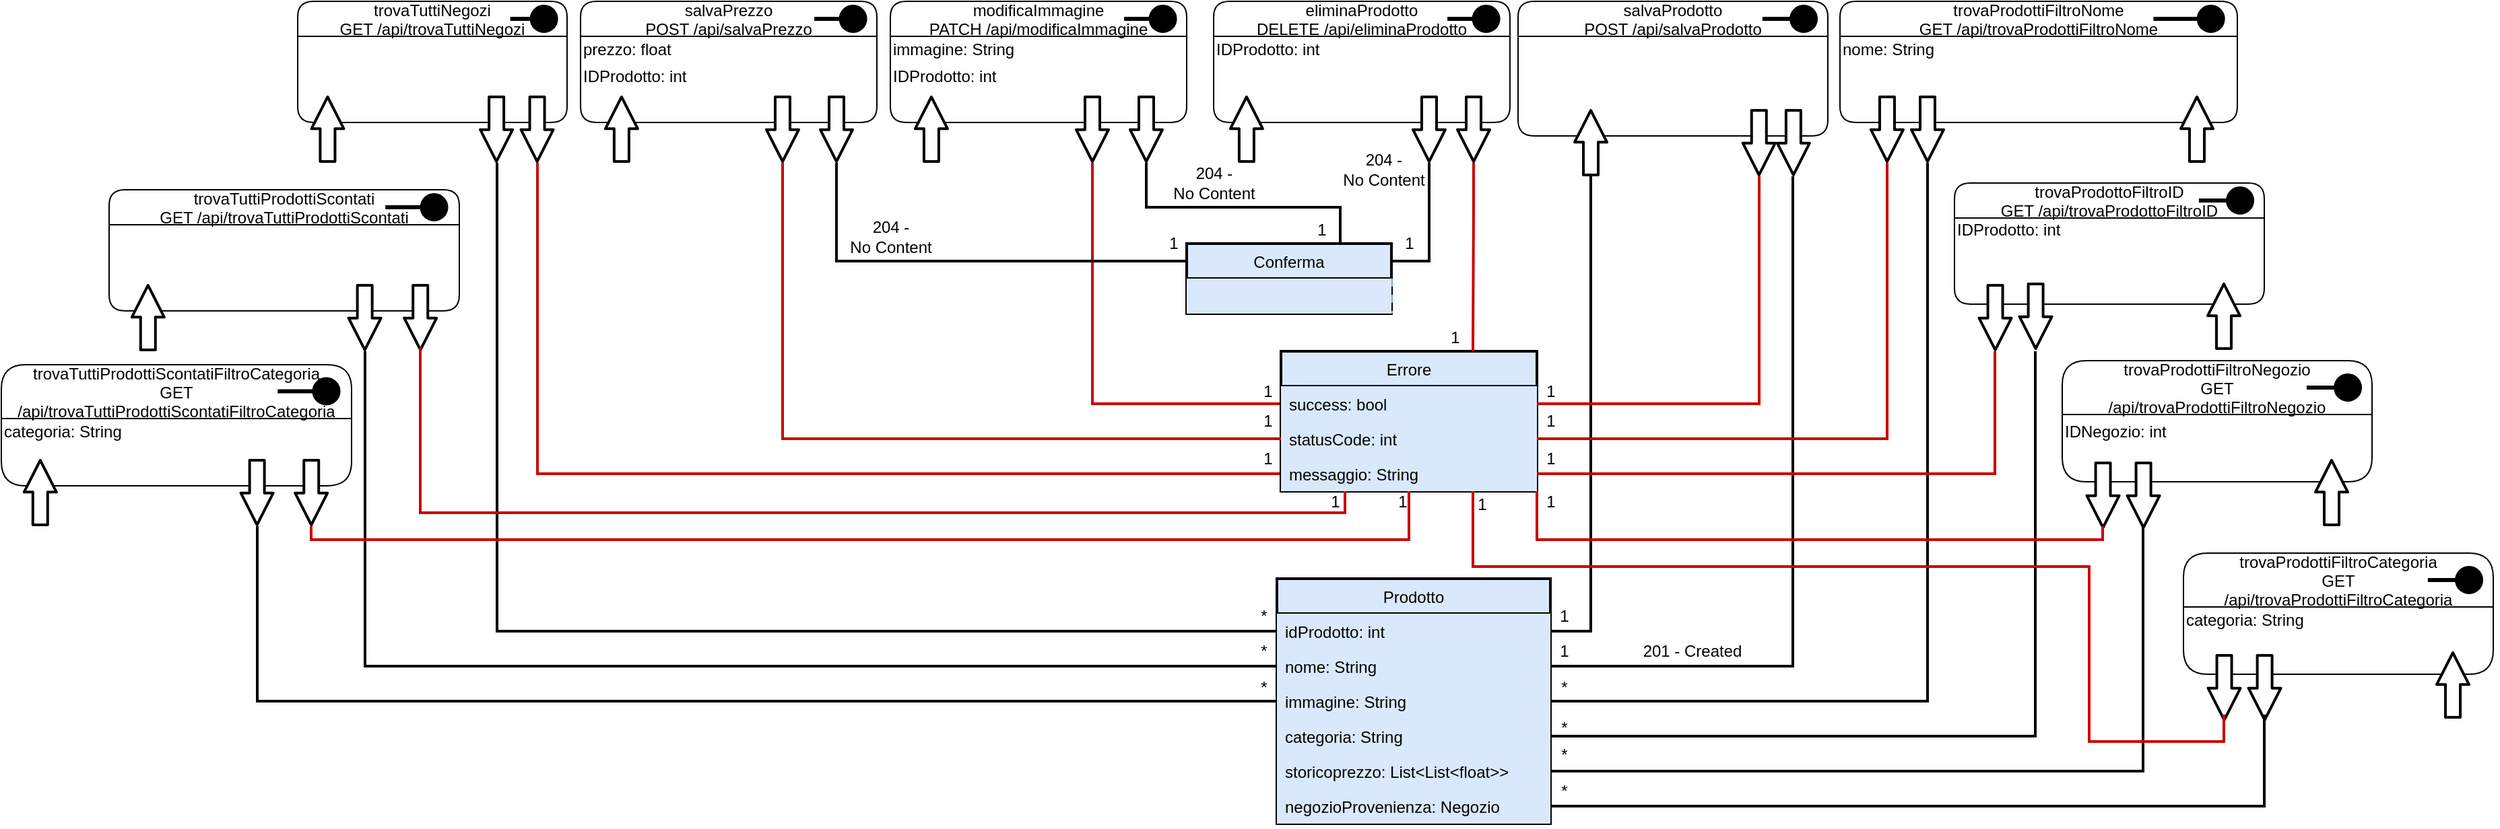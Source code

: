 <mxfile version="14.6.13" type="device"><diagram name="Page-1" id="efa7a0a1-bf9b-a30e-e6df-94a7791c09e9"><mxGraphModel dx="2499" dy="967" grid="1" gridSize="10" guides="1" tooltips="1" connect="1" arrows="1" fold="1" page="1" pageScale="1" pageWidth="826" pageHeight="1169" background="#ffffff" math="0" shadow="0"><root><mxCell id="0"/><mxCell id="1" parent="0"/><mxCell id="uqjgaTVG3SAcRJNr-vyV-13" value="Prodotto" style="swimlane;fontStyle=0;align=center;verticalAlign=top;childLayout=stackLayout;horizontal=1;startSize=26;horizontalStack=0;resizeParent=1;resizeLast=0;collapsible=1;marginBottom=0;rounded=0;shadow=0;strokeWidth=2;fillColor=#dae8fc;" parent="1" vertex="1"><mxGeometry x="867" y="759" width="203" height="182" as="geometry"><mxRectangle x="870" y="640" width="160" height="26" as="alternateBounds"/></mxGeometry></mxCell><mxCell id="uqjgaTVG3SAcRJNr-vyV-14" value="idProdotto: int" style="text;align=left;verticalAlign=top;spacingLeft=4;spacingRight=4;overflow=hidden;rotatable=0;points=[[0,0.5],[1,0.5]];portConstraint=eastwest;fillColor=#dae8fc;" parent="uqjgaTVG3SAcRJNr-vyV-13" vertex="1"><mxGeometry y="26" width="203" height="26" as="geometry"/></mxCell><mxCell id="uqjgaTVG3SAcRJNr-vyV-15" value="nome: String" style="text;align=left;verticalAlign=top;spacingLeft=4;spacingRight=4;overflow=hidden;rotatable=0;points=[[0,0.5],[1,0.5]];portConstraint=eastwest;rounded=0;shadow=0;html=0;fillColor=#dae8fc;" parent="uqjgaTVG3SAcRJNr-vyV-13" vertex="1"><mxGeometry y="52" width="203" height="26" as="geometry"/></mxCell><mxCell id="uqjgaTVG3SAcRJNr-vyV-16" value="immagine: String" style="text;align=left;verticalAlign=top;spacingLeft=4;spacingRight=4;overflow=hidden;rotatable=0;points=[[0,0.5],[1,0.5]];portConstraint=eastwest;rounded=0;shadow=0;html=0;fillColor=#dae8fc;" parent="uqjgaTVG3SAcRJNr-vyV-13" vertex="1"><mxGeometry y="78" width="203" height="26" as="geometry"/></mxCell><mxCell id="uqjgaTVG3SAcRJNr-vyV-17" value="categoria: String" style="text;align=left;verticalAlign=top;spacingLeft=4;spacingRight=4;overflow=hidden;rotatable=0;points=[[0,0.5],[1,0.5]];portConstraint=eastwest;rounded=0;shadow=0;html=0;fillColor=#dae8fc;" parent="uqjgaTVG3SAcRJNr-vyV-13" vertex="1"><mxGeometry y="104" width="203" height="26" as="geometry"/></mxCell><mxCell id="YFoO6ORFEUp5DhpsUJtH-15" value="storicoprezzo: List&lt;List&lt;float&gt;&gt;" style="text;align=left;verticalAlign=top;spacingLeft=4;spacingRight=4;overflow=hidden;rotatable=0;points=[[0,0.5],[1,0.5]];portConstraint=eastwest;rounded=0;shadow=0;html=0;fillColor=#dae8fc;" parent="uqjgaTVG3SAcRJNr-vyV-13" vertex="1"><mxGeometry y="130" width="203" height="26" as="geometry"/></mxCell><mxCell id="YFoO6ORFEUp5DhpsUJtH-16" value="negozioProvenienza: Negozio" style="text;align=left;verticalAlign=top;spacingLeft=4;spacingRight=4;overflow=hidden;rotatable=0;points=[[0,0.5],[1,0.5]];portConstraint=eastwest;rounded=0;shadow=0;html=0;fillColor=#dae8fc;" parent="uqjgaTVG3SAcRJNr-vyV-13" vertex="1"><mxGeometry y="156" width="203" height="26" as="geometry"/></mxCell><mxCell id="uqjgaTVG3SAcRJNr-vyV-42" value="Errore" style="swimlane;fontStyle=0;align=center;verticalAlign=top;childLayout=stackLayout;horizontal=1;startSize=26;horizontalStack=0;resizeParent=1;resizeLast=0;collapsible=1;marginBottom=0;rounded=0;shadow=0;strokeWidth=2;fillColor=#dae8fc;" parent="1" vertex="1"><mxGeometry x="870" y="590" width="190" height="104" as="geometry"><mxRectangle x="800" y="500" width="160" height="26" as="alternateBounds"/></mxGeometry></mxCell><mxCell id="uqjgaTVG3SAcRJNr-vyV-43" value="success: bool" style="text;align=left;verticalAlign=top;spacingLeft=4;spacingRight=4;overflow=hidden;rotatable=0;points=[[0,0.5],[1,0.5]];portConstraint=eastwest;fillColor=#dae8fc;" parent="uqjgaTVG3SAcRJNr-vyV-42" vertex="1"><mxGeometry y="26" width="190" height="26" as="geometry"/></mxCell><mxCell id="uqjgaTVG3SAcRJNr-vyV-44" value="statusCode: int" style="text;align=left;verticalAlign=top;spacingLeft=4;spacingRight=4;overflow=hidden;rotatable=0;points=[[0,0.5],[1,0.5]];portConstraint=eastwest;rounded=0;shadow=0;html=0;fillColor=#dae8fc;" parent="uqjgaTVG3SAcRJNr-vyV-42" vertex="1"><mxGeometry y="52" width="190" height="26" as="geometry"/></mxCell><mxCell id="uqjgaTVG3SAcRJNr-vyV-45" value="messaggio: String" style="text;align=left;verticalAlign=top;spacingLeft=4;spacingRight=4;overflow=hidden;rotatable=0;points=[[0,0.5],[1,0.5]];portConstraint=eastwest;rounded=0;shadow=0;html=0;fillColor=#dae8fc;" parent="uqjgaTVG3SAcRJNr-vyV-42" vertex="1"><mxGeometry y="78" width="190" height="26" as="geometry"/></mxCell><mxCell id="uqjgaTVG3SAcRJNr-vyV-80" value="" style="group" parent="1" vertex="1" connectable="0"><mxGeometry x="820" y="330" width="220" height="120" as="geometry"/></mxCell><mxCell id="uqjgaTVG3SAcRJNr-vyV-81" value="eliminaProdotto&#10;DELETE /api/eliminaProdotto" style="swimlane;fontStyle=0;childLayout=stackLayout;horizontal=1;startSize=26;fillColor=none;horizontalStack=0;resizeParent=1;resizeParentMax=0;resizeLast=0;collapsible=1;marginBottom=0;rounded=1;" parent="uqjgaTVG3SAcRJNr-vyV-80" vertex="1"><mxGeometry width="220" height="90" as="geometry"/></mxCell><mxCell id="uqjgaTVG3SAcRJNr-vyV-82" value="" style="html=1;verticalAlign=bottom;startArrow=circle;startFill=1;endArrow=none;startSize=6;endSize=8;endFill=0;strokeWidth=3;targetPerimeterSpacing=1;jumpSize=7;" parent="uqjgaTVG3SAcRJNr-vyV-80" edge="1"><mxGeometry width="80" relative="1" as="geometry"><mxPoint x="214.296" y="13" as="sourcePoint"/><mxPoint x="173.556" y="13" as="targetPoint"/></mxGeometry></mxCell><mxCell id="uqjgaTVG3SAcRJNr-vyV-83" value="" style="shape=flexArrow;endArrow=classic;html=1;targetPerimeterSpacing=1;strokeWidth=2;endWidth=11.034;endSize=7.228;fillColor=#ffffff;" parent="uqjgaTVG3SAcRJNr-vyV-80" edge="1"><mxGeometry width="50" height="50" relative="1" as="geometry"><mxPoint x="24.444" y="120" as="sourcePoint"/><mxPoint x="24.444" y="70" as="targetPoint"/></mxGeometry></mxCell><mxCell id="uqjgaTVG3SAcRJNr-vyV-84" value="" style="shape=flexArrow;endArrow=classic;html=1;targetPerimeterSpacing=1;strokeWidth=2;endWidth=11.034;endSize=7.228;fillColor=#ffffff;" parent="uqjgaTVG3SAcRJNr-vyV-80" edge="1"><mxGeometry width="50" height="50" relative="1" as="geometry"><mxPoint x="193" y="70" as="sourcePoint"/><mxPoint x="193" y="120" as="targetPoint"/></mxGeometry></mxCell><mxCell id="uqjgaTVG3SAcRJNr-vyV-85" value="" style="shape=flexArrow;endArrow=classic;html=1;targetPerimeterSpacing=1;strokeWidth=2;endWidth=11.034;endSize=7.228;fillColor=#ffffff;rounded=1;" parent="uqjgaTVG3SAcRJNr-vyV-80" edge="1"><mxGeometry width="50" height="50" relative="1" as="geometry"><mxPoint x="160.001" y="70.0" as="sourcePoint"/><mxPoint x="160.001" y="120" as="targetPoint"/></mxGeometry></mxCell><mxCell id="uqjgaTVG3SAcRJNr-vyV-86" value="IDProdotto: int" style="text;html=1;align=left;verticalAlign=middle;resizable=0;points=[];autosize=1;strokeColor=none;" parent="1" vertex="1"><mxGeometry x="820" y="356" width="90" height="20" as="geometry"/></mxCell><mxCell id="uqjgaTVG3SAcRJNr-vyV-87" value="" style="endArrow=none;html=1;targetPerimeterSpacing=1;strokeWidth=2;fillColor=#ffffff;edgeStyle=orthogonalEdgeStyle;rounded=0;endFill=0;entryX=1;entryY=0.25;entryDx=0;entryDy=0;" parent="1" target="uqjgaTVG3SAcRJNr-vyV-89" edge="1"><mxGeometry width="50" height="50" relative="1" as="geometry"><mxPoint x="980" y="450" as="sourcePoint"/><mxPoint x="1159" y="589.5" as="targetPoint"/><Array as="points"><mxPoint x="980" y="523"/></Array></mxGeometry></mxCell><mxCell id="uqjgaTVG3SAcRJNr-vyV-88" value="1" style="text;html=1;align=center;verticalAlign=middle;resizable=0;points=[];autosize=1;strokeColor=none;" parent="1" vertex="1"><mxGeometry x="955" y="500" width="20" height="20" as="geometry"/></mxCell><mxCell id="uqjgaTVG3SAcRJNr-vyV-89" value="Conferma" style="swimlane;fontStyle=0;align=center;verticalAlign=top;childLayout=stackLayout;horizontal=1;startSize=26;horizontalStack=0;resizeParent=1;resizeLast=0;collapsible=1;marginBottom=0;rounded=0;shadow=0;strokeWidth=2;fillColor=#dae8fc;swimlaneFillColor=none;separatorColor=#7EA6E0;noLabel=0;portConstraintRotation=0;" parent="1" vertex="1"><mxGeometry x="800" y="510" width="152" height="52" as="geometry"><mxRectangle x="1140" y="536" width="160" height="26" as="alternateBounds"/></mxGeometry></mxCell><mxCell id="uqjgaTVG3SAcRJNr-vyV-93" value="" style="text;align=left;verticalAlign=top;spacingLeft=4;spacingRight=4;overflow=hidden;rotatable=0;points=[[0,0.5],[1,0.5]];portConstraint=eastwest;rounded=0;shadow=0;html=0;fillColor=#dae8fc;" parent="uqjgaTVG3SAcRJNr-vyV-89" vertex="1"><mxGeometry y="26" width="152" height="26" as="geometry"/></mxCell><mxCell id="uqjgaTVG3SAcRJNr-vyV-94" value="" style="endArrow=none;html=1;targetPerimeterSpacing=1;strokeWidth=2;fillColor=#ffffff;edgeStyle=orthogonalEdgeStyle;rounded=0;entryX=0.75;entryY=0;entryDx=0;entryDy=0;endFill=0;strokeColor=#CC0000;" parent="1" target="uqjgaTVG3SAcRJNr-vyV-42" edge="1"><mxGeometry width="50" height="50" relative="1" as="geometry"><mxPoint x="1013" y="450" as="sourcePoint"/><mxPoint x="1165" y="508" as="targetPoint"/><Array as="points"><mxPoint x="1013" y="450"/><mxPoint x="1013" y="480"/><mxPoint x="1013" y="480"/></Array></mxGeometry></mxCell><mxCell id="uqjgaTVG3SAcRJNr-vyV-95" value="1" style="text;html=1;align=center;verticalAlign=middle;resizable=0;points=[];autosize=1;strokeColor=none;" parent="1" vertex="1"><mxGeometry x="989" y="570" width="20" height="20" as="geometry"/></mxCell><mxCell id="uqjgaTVG3SAcRJNr-vyV-96" value="204 - &lt;br&gt;No Content" style="text;html=1;align=center;verticalAlign=middle;resizable=0;points=[];autosize=1;strokeColor=none;" parent="1" vertex="1"><mxGeometry x="906" y="440" width="80" height="30" as="geometry"/></mxCell><mxCell id="uqjgaTVG3SAcRJNr-vyV-98" value="" style="group" parent="1" vertex="1" connectable="0"><mxGeometry x="1046" y="330" width="230" height="120" as="geometry"/></mxCell><mxCell id="uqjgaTVG3SAcRJNr-vyV-99" value="salvaProdotto&#10;POST /api/salvaProdotto" style="swimlane;fontStyle=0;childLayout=stackLayout;horizontal=1;startSize=26;fillColor=none;horizontalStack=0;resizeParent=1;resizeParentMax=0;resizeLast=0;collapsible=1;marginBottom=0;rounded=1;" parent="uqjgaTVG3SAcRJNr-vyV-98" vertex="1"><mxGeometry width="230" height="100" as="geometry"/></mxCell><mxCell id="uqjgaTVG3SAcRJNr-vyV-103" value="" style="shape=flexArrow;endArrow=classic;html=1;targetPerimeterSpacing=1;strokeWidth=2;endWidth=11.034;endSize=7.228;fillColor=#ffffff;rounded=1;" parent="uqjgaTVG3SAcRJNr-vyV-99" edge="1"><mxGeometry width="50" height="50" relative="1" as="geometry"><mxPoint x="178.889" y="80.0" as="sourcePoint"/><mxPoint x="178.889" y="130" as="targetPoint"/></mxGeometry></mxCell><mxCell id="uqjgaTVG3SAcRJNr-vyV-102" value="" style="shape=flexArrow;endArrow=classic;html=1;targetPerimeterSpacing=1;strokeWidth=2;endWidth=11.034;endSize=7.228;fillColor=#ffffff;" parent="uqjgaTVG3SAcRJNr-vyV-99" edge="1"><mxGeometry width="50" height="50" relative="1" as="geometry"><mxPoint x="204.444" y="80" as="sourcePoint"/><mxPoint x="204.444" y="130" as="targetPoint"/></mxGeometry></mxCell><mxCell id="uqjgaTVG3SAcRJNr-vyV-101" value="" style="shape=flexArrow;endArrow=classic;html=1;targetPerimeterSpacing=1;strokeWidth=2;endWidth=11.034;endSize=7.228;fillColor=#ffffff;" parent="uqjgaTVG3SAcRJNr-vyV-99" edge="1"><mxGeometry width="50" height="50" relative="1" as="geometry"><mxPoint x="54.004" y="130" as="sourcePoint"/><mxPoint x="54.004" y="80" as="targetPoint"/></mxGeometry></mxCell><mxCell id="uqjgaTVG3SAcRJNr-vyV-100" value="" style="html=1;verticalAlign=bottom;startArrow=circle;startFill=1;endArrow=none;startSize=6;endSize=8;endFill=0;strokeWidth=3;targetPerimeterSpacing=1;jumpSize=7;" parent="uqjgaTVG3SAcRJNr-vyV-98" edge="1"><mxGeometry width="80" relative="1" as="geometry"><mxPoint x="224.037" y="13" as="sourcePoint"/><mxPoint x="181.444" y="13" as="targetPoint"/></mxGeometry></mxCell><mxCell id="uqjgaTVG3SAcRJNr-vyV-108" style="edgeStyle=orthogonalEdgeStyle;rounded=0;jumpSize=7;orthogonalLoop=1;jettySize=auto;html=1;endArrow=none;endFill=0;targetPerimeterSpacing=1;strokeWidth=2;fillColor=#ffffff;exitX=1;exitY=0.5;exitDx=0;exitDy=0;" parent="1" source="uqjgaTVG3SAcRJNr-vyV-14" edge="1"><mxGeometry relative="1" as="geometry"><mxPoint x="1100" y="460" as="targetPoint"/><mxPoint x="1060" y="708" as="sourcePoint"/><Array as="points"><mxPoint x="1100" y="798"/></Array></mxGeometry></mxCell><mxCell id="uqjgaTVG3SAcRJNr-vyV-109" value="1" style="text;html=1;align=center;verticalAlign=middle;resizable=0;points=[];autosize=1;strokeColor=none;" parent="1" vertex="1"><mxGeometry x="1070" y="777" width="20" height="20" as="geometry"/></mxCell><mxCell id="uqjgaTVG3SAcRJNr-vyV-112" value="201 - Created" style="text;html=1;align=center;verticalAlign=middle;resizable=0;points=[];autosize=1;strokeColor=none;fillColor=#ffffff;" parent="1" vertex="1"><mxGeometry x="1130" y="803" width="90" height="20" as="geometry"/></mxCell><mxCell id="uqjgaTVG3SAcRJNr-vyV-113" value="1" style="text;html=1;align=center;verticalAlign=middle;resizable=0;points=[];autosize=1;strokeColor=none;" parent="1" vertex="1"><mxGeometry x="1070" y="803" width="20" height="20" as="geometry"/></mxCell><mxCell id="uqjgaTVG3SAcRJNr-vyV-115" style="edgeStyle=orthogonalEdgeStyle;rounded=0;jumpSize=7;orthogonalLoop=1;jettySize=auto;html=1;endArrow=none;endFill=0;targetPerimeterSpacing=1;strokeWidth=2;fillColor=#ffffff;exitX=1;exitY=0.5;exitDx=0;exitDy=0;strokeColor=#CC0000;" parent="1" source="uqjgaTVG3SAcRJNr-vyV-43" edge="1"><mxGeometry relative="1" as="geometry"><mxPoint x="1225" y="460" as="targetPoint"/><mxPoint x="1080" y="609" as="sourcePoint"/><Array as="points"><mxPoint x="1225" y="629"/></Array></mxGeometry></mxCell><mxCell id="uqjgaTVG3SAcRJNr-vyV-116" value="1" style="text;html=1;align=center;verticalAlign=middle;resizable=0;points=[];autosize=1;strokeColor=none;" parent="1" vertex="1"><mxGeometry x="1060" y="610" width="20" height="20" as="geometry"/></mxCell><mxCell id="YFoO6ORFEUp5DhpsUJtH-45" style="edgeStyle=orthogonalEdgeStyle;rounded=0;jumpSize=7;orthogonalLoop=1;jettySize=auto;html=1;endArrow=none;endFill=0;targetPerimeterSpacing=1;strokeWidth=2;fillColor=#ffffff;exitX=1;exitY=0.5;exitDx=0;exitDy=0;" parent="1" source="uqjgaTVG3SAcRJNr-vyV-15" edge="1"><mxGeometry relative="1" as="geometry"><mxPoint x="1250" y="460" as="targetPoint"/><mxPoint x="1130" y="737.008" as="sourcePoint"/><Array as="points"><mxPoint x="1250" y="824"/></Array></mxGeometry></mxCell><mxCell id="B47zHpZeq-gsEh7ucnYr-2" value="" style="group" parent="1" vertex="1" connectable="0"><mxGeometry x="580" y="330" width="220" height="120" as="geometry"/></mxCell><mxCell id="B47zHpZeq-gsEh7ucnYr-3" value="modificaImmagine&#10;PATCH /api/modificaImmagine" style="swimlane;fontStyle=0;childLayout=stackLayout;horizontal=1;startSize=26;fillColor=none;horizontalStack=0;resizeParent=1;resizeParentMax=0;resizeLast=0;collapsible=1;marginBottom=0;rounded=1;" parent="B47zHpZeq-gsEh7ucnYr-2" vertex="1"><mxGeometry width="220" height="90" as="geometry"/></mxCell><mxCell id="B47zHpZeq-gsEh7ucnYr-7" value="" style="shape=flexArrow;endArrow=classic;html=1;targetPerimeterSpacing=1;strokeWidth=2;endWidth=11.034;endSize=7.228;fillColor=#ffffff;rounded=1;" parent="B47zHpZeq-gsEh7ucnYr-3" edge="1"><mxGeometry width="50" height="50" relative="1" as="geometry"><mxPoint x="150.001" y="70.0" as="sourcePoint"/><mxPoint x="150.001" y="120" as="targetPoint"/></mxGeometry></mxCell><mxCell id="B47zHpZeq-gsEh7ucnYr-6" value="" style="shape=flexArrow;endArrow=classic;html=1;targetPerimeterSpacing=1;strokeWidth=2;endWidth=11.034;endSize=7.228;fillColor=#ffffff;" parent="B47zHpZeq-gsEh7ucnYr-3" edge="1"><mxGeometry width="50" height="50" relative="1" as="geometry"><mxPoint x="190" y="70" as="sourcePoint"/><mxPoint x="190" y="120" as="targetPoint"/></mxGeometry></mxCell><mxCell id="B47zHpZeq-gsEh7ucnYr-4" value="" style="html=1;verticalAlign=bottom;startArrow=circle;startFill=1;endArrow=none;startSize=6;endSize=8;endFill=0;strokeWidth=3;targetPerimeterSpacing=1;jumpSize=7;" parent="B47zHpZeq-gsEh7ucnYr-2" edge="1"><mxGeometry width="80" relative="1" as="geometry"><mxPoint x="214.296" y="13" as="sourcePoint"/><mxPoint x="173.556" y="13" as="targetPoint"/></mxGeometry></mxCell><mxCell id="B47zHpZeq-gsEh7ucnYr-5" value="" style="shape=flexArrow;endArrow=classic;html=1;targetPerimeterSpacing=1;strokeWidth=2;endWidth=11.034;endSize=7.228;fillColor=#ffffff;" parent="B47zHpZeq-gsEh7ucnYr-2" edge="1"><mxGeometry width="50" height="50" relative="1" as="geometry"><mxPoint x="30.444" y="120" as="sourcePoint"/><mxPoint x="30.444" y="70" as="targetPoint"/></mxGeometry></mxCell><mxCell id="B47zHpZeq-gsEh7ucnYr-10" value="" style="endArrow=none;html=1;targetPerimeterSpacing=1;strokeWidth=2;fillColor=#ffffff;edgeStyle=orthogonalEdgeStyle;rounded=0;endFill=0;entryX=0.75;entryY=0;entryDx=0;entryDy=0;" parent="1" target="uqjgaTVG3SAcRJNr-vyV-89" edge="1"><mxGeometry width="50" height="50" relative="1" as="geometry"><mxPoint x="770" y="450" as="sourcePoint"/><mxPoint x="878" y="483" as="targetPoint"/><Array as="points"><mxPoint x="770" y="483"/><mxPoint x="914" y="483"/></Array></mxGeometry></mxCell><mxCell id="B47zHpZeq-gsEh7ucnYr-11" value="204 - &lt;br&gt;No Content" style="text;html=1;align=center;verticalAlign=middle;resizable=0;points=[];autosize=1;strokeColor=none;" parent="1" vertex="1"><mxGeometry x="780" y="450" width="80" height="30" as="geometry"/></mxCell><mxCell id="B47zHpZeq-gsEh7ucnYr-12" value="1" style="text;html=1;align=center;verticalAlign=middle;resizable=0;points=[];autosize=1;strokeColor=none;" parent="1" vertex="1"><mxGeometry x="890" y="490" width="20" height="20" as="geometry"/></mxCell><mxCell id="B47zHpZeq-gsEh7ucnYr-13" value="" style="endArrow=none;html=1;targetPerimeterSpacing=1;strokeWidth=2;fillColor=#ffffff;edgeStyle=orthogonalEdgeStyle;rounded=0;endFill=0;strokeColor=#CC0000;" parent="1" edge="1"><mxGeometry width="50" height="50" relative="1" as="geometry"><mxPoint x="730" y="450" as="sourcePoint"/><mxPoint x="869" y="629" as="targetPoint"/><Array as="points"><mxPoint x="730" y="629"/></Array></mxGeometry></mxCell><mxCell id="B47zHpZeq-gsEh7ucnYr-14" value="1" style="text;html=1;align=center;verticalAlign=middle;resizable=0;points=[];autosize=1;strokeColor=none;" parent="1" vertex="1"><mxGeometry x="850" y="610" width="20" height="20" as="geometry"/></mxCell><mxCell id="B47zHpZeq-gsEh7ucnYr-16" value="immagine: String" style="text;html=1;align=left;verticalAlign=middle;resizable=0;points=[];autosize=1;strokeColor=none;" parent="1" vertex="1"><mxGeometry x="580" y="356" width="110" height="20" as="geometry"/></mxCell><mxCell id="B47zHpZeq-gsEh7ucnYr-17" value="IDProdotto: int" style="text;html=1;align=left;verticalAlign=middle;resizable=0;points=[];autosize=1;strokeColor=none;" parent="1" vertex="1"><mxGeometry x="580" y="376" width="90" height="20" as="geometry"/></mxCell><mxCell id="B47zHpZeq-gsEh7ucnYr-19" value="" style="group" parent="1" vertex="1" connectable="0"><mxGeometry x="350" y="330" width="220" height="120" as="geometry"/></mxCell><mxCell id="B47zHpZeq-gsEh7ucnYr-20" value="salvaPrezzo&#10;POST /api/salvaPrezzo" style="swimlane;fontStyle=0;childLayout=stackLayout;horizontal=1;startSize=26;fillColor=none;horizontalStack=0;resizeParent=1;resizeParentMax=0;resizeLast=0;collapsible=1;marginBottom=0;rounded=1;" parent="B47zHpZeq-gsEh7ucnYr-19" vertex="1"><mxGeometry width="220" height="90" as="geometry"/></mxCell><mxCell id="B47zHpZeq-gsEh7ucnYr-21" value="" style="shape=flexArrow;endArrow=classic;html=1;targetPerimeterSpacing=1;strokeWidth=2;endWidth=11.034;endSize=7.228;fillColor=#ffffff;rounded=1;" parent="B47zHpZeq-gsEh7ucnYr-20" edge="1"><mxGeometry width="50" height="50" relative="1" as="geometry"><mxPoint x="150.001" y="70.0" as="sourcePoint"/><mxPoint x="150.001" y="120" as="targetPoint"/></mxGeometry></mxCell><mxCell id="B47zHpZeq-gsEh7ucnYr-22" value="" style="shape=flexArrow;endArrow=classic;html=1;targetPerimeterSpacing=1;strokeWidth=2;endWidth=11.034;endSize=7.228;fillColor=#ffffff;" parent="B47zHpZeq-gsEh7ucnYr-20" edge="1"><mxGeometry width="50" height="50" relative="1" as="geometry"><mxPoint x="190" y="70" as="sourcePoint"/><mxPoint x="190" y="120" as="targetPoint"/></mxGeometry></mxCell><mxCell id="B47zHpZeq-gsEh7ucnYr-23" value="" style="html=1;verticalAlign=bottom;startArrow=circle;startFill=1;endArrow=none;startSize=6;endSize=8;endFill=0;strokeWidth=3;targetPerimeterSpacing=1;jumpSize=7;" parent="B47zHpZeq-gsEh7ucnYr-19" edge="1"><mxGeometry width="80" relative="1" as="geometry"><mxPoint x="214.296" y="13" as="sourcePoint"/><mxPoint x="173.556" y="13" as="targetPoint"/></mxGeometry></mxCell><mxCell id="B47zHpZeq-gsEh7ucnYr-24" value="" style="shape=flexArrow;endArrow=classic;html=1;targetPerimeterSpacing=1;strokeWidth=2;endWidth=11.034;endSize=7.228;fillColor=#ffffff;" parent="B47zHpZeq-gsEh7ucnYr-19" edge="1"><mxGeometry width="50" height="50" relative="1" as="geometry"><mxPoint x="30.444" y="120" as="sourcePoint"/><mxPoint x="30.444" y="70" as="targetPoint"/></mxGeometry></mxCell><mxCell id="B47zHpZeq-gsEh7ucnYr-25" value="prezzo: float" style="text;html=1;align=left;verticalAlign=middle;resizable=0;points=[];autosize=1;strokeColor=none;" parent="1" vertex="1"><mxGeometry x="350" y="356" width="80" height="20" as="geometry"/></mxCell><mxCell id="B47zHpZeq-gsEh7ucnYr-26" value="IDProdotto: int" style="text;html=1;align=left;verticalAlign=middle;resizable=0;points=[];autosize=1;strokeColor=none;" parent="1" vertex="1"><mxGeometry x="350" y="376" width="90" height="20" as="geometry"/></mxCell><mxCell id="B47zHpZeq-gsEh7ucnYr-27" value="" style="endArrow=none;html=1;targetPerimeterSpacing=1;strokeWidth=2;fillColor=#ffffff;edgeStyle=orthogonalEdgeStyle;rounded=0;endFill=0;entryX=0;entryY=0.25;entryDx=0;entryDy=0;" parent="1" target="uqjgaTVG3SAcRJNr-vyV-89" edge="1"><mxGeometry width="50" height="50" relative="1" as="geometry"><mxPoint x="540" y="450" as="sourcePoint"/><mxPoint x="714" y="550" as="targetPoint"/><Array as="points"><mxPoint x="540" y="523"/></Array></mxGeometry></mxCell><mxCell id="B47zHpZeq-gsEh7ucnYr-28" value="204 - &lt;br&gt;No Content" style="text;html=1;align=center;verticalAlign=middle;resizable=0;points=[];autosize=1;strokeColor=none;" parent="1" vertex="1"><mxGeometry x="540" y="490" width="80" height="30" as="geometry"/></mxCell><mxCell id="B47zHpZeq-gsEh7ucnYr-29" value="1" style="text;html=1;align=center;verticalAlign=middle;resizable=0;points=[];autosize=1;strokeColor=none;" parent="1" vertex="1"><mxGeometry x="780" y="500" width="20" height="20" as="geometry"/></mxCell><mxCell id="B47zHpZeq-gsEh7ucnYr-30" value="" style="endArrow=none;html=1;targetPerimeterSpacing=1;strokeWidth=2;fillColor=#ffffff;edgeStyle=orthogonalEdgeStyle;rounded=0;endFill=0;entryX=0;entryY=0.5;entryDx=0;entryDy=0;strokeColor=#CC0000;" parent="1" target="uqjgaTVG3SAcRJNr-vyV-44" edge="1"><mxGeometry width="50" height="50" relative="1" as="geometry"><mxPoint x="500" y="450" as="sourcePoint"/><mxPoint x="879" y="639" as="targetPoint"/><Array as="points"><mxPoint x="500" y="460"/><mxPoint x="500" y="655"/></Array></mxGeometry></mxCell><mxCell id="B47zHpZeq-gsEh7ucnYr-31" value="1" style="text;html=1;align=center;verticalAlign=middle;resizable=0;points=[];autosize=1;strokeColor=none;" parent="1" vertex="1"><mxGeometry x="850" y="632" width="20" height="20" as="geometry"/></mxCell><mxCell id="B47zHpZeq-gsEh7ucnYr-32" value="" style="group" parent="1" vertex="1" connectable="0"><mxGeometry x="140" y="330" width="200" height="120" as="geometry"/></mxCell><mxCell id="B47zHpZeq-gsEh7ucnYr-33" value="trovaTuttiNegozi&#10;GET /api/trovaTuttiNegozi" style="swimlane;fontStyle=0;childLayout=stackLayout;horizontal=1;startSize=26;fillColor=none;horizontalStack=0;resizeParent=1;resizeParentMax=0;resizeLast=0;collapsible=1;marginBottom=0;rounded=1;" parent="B47zHpZeq-gsEh7ucnYr-32" vertex="1"><mxGeometry width="200" height="90" as="geometry"/></mxCell><mxCell id="B47zHpZeq-gsEh7ucnYr-34" value="" style="html=1;verticalAlign=bottom;startArrow=circle;startFill=1;endArrow=none;startSize=6;endSize=8;endFill=0;strokeWidth=3;targetPerimeterSpacing=1;jumpSize=7;" parent="B47zHpZeq-gsEh7ucnYr-32" edge="1"><mxGeometry width="80" relative="1" as="geometry"><mxPoint x="194.815" y="13" as="sourcePoint"/><mxPoint x="157.778" y="13" as="targetPoint"/></mxGeometry></mxCell><mxCell id="B47zHpZeq-gsEh7ucnYr-35" value="" style="shape=flexArrow;endArrow=classic;html=1;targetPerimeterSpacing=1;strokeWidth=2;endWidth=11.034;endSize=7.228;fillColor=#ffffff;" parent="B47zHpZeq-gsEh7ucnYr-32" edge="1"><mxGeometry width="50" height="50" relative="1" as="geometry"><mxPoint x="22.222" y="120" as="sourcePoint"/><mxPoint x="22.222" y="70" as="targetPoint"/></mxGeometry></mxCell><mxCell id="B47zHpZeq-gsEh7ucnYr-36" value="" style="shape=flexArrow;endArrow=classic;html=1;targetPerimeterSpacing=1;strokeWidth=2;endWidth=11.034;endSize=7.228;fillColor=#ffffff;" parent="B47zHpZeq-gsEh7ucnYr-32" edge="1"><mxGeometry width="50" height="50" relative="1" as="geometry"><mxPoint x="177.778" y="70" as="sourcePoint"/><mxPoint x="177.778" y="120" as="targetPoint"/></mxGeometry></mxCell><mxCell id="B47zHpZeq-gsEh7ucnYr-37" value="" style="shape=flexArrow;endArrow=classic;html=1;targetPerimeterSpacing=1;strokeWidth=2;endWidth=11.034;endSize=7.228;fillColor=#ffffff;rounded=1;" parent="B47zHpZeq-gsEh7ucnYr-32" edge="1"><mxGeometry width="50" height="50" relative="1" as="geometry"><mxPoint x="147.556" y="70.0" as="sourcePoint"/><mxPoint x="147.556" y="120" as="targetPoint"/></mxGeometry></mxCell><mxCell id="B47zHpZeq-gsEh7ucnYr-39" value="" style="endArrow=none;html=1;targetPerimeterSpacing=1;strokeWidth=2;fillColor=#ffffff;edgeStyle=orthogonalEdgeStyle;rounded=0;endFill=0;strokeColor=#CC0000;" parent="1" target="uqjgaTVG3SAcRJNr-vyV-45" edge="1"><mxGeometry width="50" height="50" relative="1" as="geometry"><mxPoint x="318" y="450" as="sourcePoint"/><mxPoint x="688" y="687" as="targetPoint"/><Array as="points"><mxPoint x="318" y="681"/></Array></mxGeometry></mxCell><mxCell id="B47zHpZeq-gsEh7ucnYr-40" value="1" style="text;html=1;align=center;verticalAlign=middle;resizable=0;points=[];autosize=1;strokeColor=none;" parent="1" vertex="1"><mxGeometry x="850" y="660" width="20" height="20" as="geometry"/></mxCell><mxCell id="B47zHpZeq-gsEh7ucnYr-41" value="" style="endArrow=none;html=1;targetPerimeterSpacing=1;strokeWidth=2;fillColor=#ffffff;edgeStyle=orthogonalEdgeStyle;rounded=0;endFill=0;entryX=0;entryY=0.5;entryDx=0;entryDy=0;" parent="1" target="uqjgaTVG3SAcRJNr-vyV-14" edge="1"><mxGeometry width="50" height="50" relative="1" as="geometry"><mxPoint x="288" y="450" as="sourcePoint"/><mxPoint x="865" y="769" as="targetPoint"/><Array as="points"><mxPoint x="288" y="798"/></Array></mxGeometry></mxCell><mxCell id="B47zHpZeq-gsEh7ucnYr-43" value="*" style="text;html=1;align=center;verticalAlign=middle;resizable=0;points=[];autosize=1;strokeColor=none;" parent="1" vertex="1"><mxGeometry x="847" y="777" width="20" height="20" as="geometry"/></mxCell><mxCell id="B47zHpZeq-gsEh7ucnYr-45" value="" style="group" parent="1" vertex="1" connectable="0"><mxGeometry y="470" width="260" height="120" as="geometry"/></mxCell><mxCell id="B47zHpZeq-gsEh7ucnYr-46" value="trovaTuttiProdottiScontati&#10;GET /api/trovaTuttiProdottiScontati" style="swimlane;fontStyle=0;childLayout=stackLayout;horizontal=1;startSize=26;fillColor=none;horizontalStack=0;resizeParent=1;resizeParentMax=0;resizeLast=0;collapsible=1;marginBottom=0;rounded=1;" parent="B47zHpZeq-gsEh7ucnYr-45" vertex="1"><mxGeometry width="260" height="90" as="geometry"/></mxCell><mxCell id="B47zHpZeq-gsEh7ucnYr-47" value="" style="html=1;verticalAlign=bottom;startArrow=circle;startFill=1;endArrow=none;startSize=6;endSize=8;endFill=0;strokeWidth=3;targetPerimeterSpacing=1;jumpSize=7;" parent="B47zHpZeq-gsEh7ucnYr-45" edge="1"><mxGeometry width="80" relative="1" as="geometry"><mxPoint x="253.259" y="13" as="sourcePoint"/><mxPoint x="205.111" y="13" as="targetPoint"/></mxGeometry></mxCell><mxCell id="B47zHpZeq-gsEh7ucnYr-48" value="" style="shape=flexArrow;endArrow=classic;html=1;targetPerimeterSpacing=1;strokeWidth=2;endWidth=11.034;endSize=7.228;fillColor=#ffffff;" parent="B47zHpZeq-gsEh7ucnYr-45" edge="1"><mxGeometry width="50" height="50" relative="1" as="geometry"><mxPoint x="28.889" y="120" as="sourcePoint"/><mxPoint x="28.889" y="70" as="targetPoint"/></mxGeometry></mxCell><mxCell id="B47zHpZeq-gsEh7ucnYr-49" value="" style="shape=flexArrow;endArrow=classic;html=1;targetPerimeterSpacing=1;strokeWidth=2;endWidth=11.034;endSize=7.228;fillColor=#ffffff;" parent="B47zHpZeq-gsEh7ucnYr-45" edge="1"><mxGeometry width="50" height="50" relative="1" as="geometry"><mxPoint x="231.111" y="70" as="sourcePoint"/><mxPoint x="231.111" y="120" as="targetPoint"/></mxGeometry></mxCell><mxCell id="B47zHpZeq-gsEh7ucnYr-50" value="" style="shape=flexArrow;endArrow=classic;html=1;targetPerimeterSpacing=1;strokeWidth=2;endWidth=11.034;endSize=7.228;fillColor=#ffffff;rounded=1;" parent="B47zHpZeq-gsEh7ucnYr-45" edge="1"><mxGeometry width="50" height="50" relative="1" as="geometry"><mxPoint x="189.822" y="70.0" as="sourcePoint"/><mxPoint x="189.822" y="120" as="targetPoint"/></mxGeometry></mxCell><mxCell id="B47zHpZeq-gsEh7ucnYr-52" value="" style="endArrow=none;html=1;targetPerimeterSpacing=1;strokeWidth=2;fillColor=#ffffff;edgeStyle=orthogonalEdgeStyle;rounded=0;endFill=0;entryX=0.25;entryY=1;entryDx=0;entryDy=0;strokeColor=#CC0000;" parent="1" target="uqjgaTVG3SAcRJNr-vyV-42" edge="1"><mxGeometry width="50" height="50" relative="1" as="geometry"><mxPoint x="231" y="587" as="sourcePoint"/><mxPoint x="910" y="700" as="targetPoint"/><Array as="points"><mxPoint x="231" y="710"/><mxPoint x="917" y="710"/></Array></mxGeometry></mxCell><mxCell id="B47zHpZeq-gsEh7ucnYr-53" value="1" style="text;html=1;align=center;verticalAlign=middle;resizable=0;points=[];autosize=1;strokeColor=none;" parent="1" vertex="1"><mxGeometry x="900" y="692" width="20" height="20" as="geometry"/></mxCell><mxCell id="B47zHpZeq-gsEh7ucnYr-54" value="" style="endArrow=none;html=1;targetPerimeterSpacing=1;strokeWidth=2;fillColor=#ffffff;edgeStyle=orthogonalEdgeStyle;rounded=0;endFill=0;entryX=0;entryY=0.5;entryDx=0;entryDy=0;" parent="1" target="uqjgaTVG3SAcRJNr-vyV-15" edge="1"><mxGeometry width="50" height="50" relative="1" as="geometry"><mxPoint x="190" y="590" as="sourcePoint"/><mxPoint x="759" y="819" as="targetPoint"/><Array as="points"><mxPoint x="190" y="824"/></Array></mxGeometry></mxCell><mxCell id="B47zHpZeq-gsEh7ucnYr-55" value="*" style="text;html=1;align=center;verticalAlign=middle;resizable=0;points=[];autosize=1;strokeColor=none;" parent="1" vertex="1"><mxGeometry x="847" y="803" width="20" height="20" as="geometry"/></mxCell><mxCell id="B47zHpZeq-gsEh7ucnYr-56" value="" style="group" parent="1" vertex="1" connectable="0"><mxGeometry x="1285" y="330" width="295" height="120" as="geometry"/></mxCell><mxCell id="B47zHpZeq-gsEh7ucnYr-57" value="trovaProdottiFiltroNome&#10;GET /api/trovaProdottiFiltroNome" style="swimlane;fontStyle=0;childLayout=stackLayout;horizontal=1;startSize=26;fillColor=none;horizontalStack=0;resizeParent=1;resizeParentMax=0;resizeLast=0;collapsible=1;marginBottom=0;rounded=1;" parent="B47zHpZeq-gsEh7ucnYr-56" vertex="1"><mxGeometry width="295.0" height="90" as="geometry"/></mxCell><mxCell id="B47zHpZeq-gsEh7ucnYr-58" value="" style="html=1;verticalAlign=bottom;startArrow=circle;startFill=1;endArrow=none;startSize=6;endSize=8;endFill=0;strokeWidth=3;targetPerimeterSpacing=1;jumpSize=7;" parent="B47zHpZeq-gsEh7ucnYr-56" edge="1"><mxGeometry width="80" relative="1" as="geometry"><mxPoint x="287.352" y="13" as="sourcePoint"/><mxPoint x="232.722" y="13" as="targetPoint"/></mxGeometry></mxCell><mxCell id="B47zHpZeq-gsEh7ucnYr-60" value="" style="shape=flexArrow;endArrow=classic;html=1;targetPerimeterSpacing=1;strokeWidth=2;endWidth=11.034;endSize=7.228;fillColor=#ffffff;" parent="B47zHpZeq-gsEh7ucnYr-56" edge="1"><mxGeometry width="50" height="50" relative="1" as="geometry"><mxPoint x="65.002" y="70" as="sourcePoint"/><mxPoint x="65.002" y="120" as="targetPoint"/></mxGeometry></mxCell><mxCell id="B47zHpZeq-gsEh7ucnYr-61" value="" style="shape=flexArrow;endArrow=classic;html=1;targetPerimeterSpacing=1;strokeWidth=2;endWidth=11.034;endSize=7.228;fillColor=#ffffff;rounded=1;" parent="B47zHpZeq-gsEh7ucnYr-56" edge="1"><mxGeometry width="50" height="50" relative="1" as="geometry"><mxPoint x="34.995" y="70.0" as="sourcePoint"/><mxPoint x="34.995" y="120" as="targetPoint"/></mxGeometry></mxCell><mxCell id="B47zHpZeq-gsEh7ucnYr-62" value="nome: String" style="text;html=1;align=left;verticalAlign=middle;resizable=0;points=[];autosize=1;strokeColor=none;" parent="1" vertex="1"><mxGeometry x="1285" y="356" width="80" height="20" as="geometry"/></mxCell><mxCell id="B47zHpZeq-gsEh7ucnYr-64" style="edgeStyle=orthogonalEdgeStyle;rounded=0;jumpSize=7;orthogonalLoop=1;jettySize=auto;html=1;endArrow=none;endFill=0;targetPerimeterSpacing=1;strokeWidth=2;fillColor=#ffffff;exitX=1;exitY=0.5;exitDx=0;exitDy=0;strokeColor=#CC0000;" parent="1" source="uqjgaTVG3SAcRJNr-vyV-44" edge="1"><mxGeometry relative="1" as="geometry"><mxPoint x="1320" y="450" as="targetPoint"/><mxPoint x="1239.0" y="694" as="sourcePoint"/><Array as="points"><mxPoint x="1320" y="655"/></Array></mxGeometry></mxCell><mxCell id="B47zHpZeq-gsEh7ucnYr-65" value="1" style="text;html=1;align=center;verticalAlign=middle;resizable=0;points=[];autosize=1;strokeColor=none;" parent="1" vertex="1"><mxGeometry x="1060" y="632" width="20" height="20" as="geometry"/></mxCell><mxCell id="B47zHpZeq-gsEh7ucnYr-66" style="edgeStyle=orthogonalEdgeStyle;rounded=0;jumpSize=7;orthogonalLoop=1;jettySize=auto;html=1;endArrow=none;endFill=0;targetPerimeterSpacing=1;strokeWidth=2;fillColor=#ffffff;exitX=1;exitY=0.5;exitDx=0;exitDy=0;" parent="1" source="uqjgaTVG3SAcRJNr-vyV-16" edge="1"><mxGeometry relative="1" as="geometry"><mxPoint x="1350" y="450" as="targetPoint"/><mxPoint x="1110.0" y="889.5" as="sourcePoint"/><Array as="points"><mxPoint x="1350" y="850"/></Array></mxGeometry></mxCell><mxCell id="B47zHpZeq-gsEh7ucnYr-67" value="*" style="text;html=1;align=center;verticalAlign=middle;resizable=0;points=[];autosize=1;strokeColor=none;" parent="1" vertex="1"><mxGeometry x="1070" y="830" width="20" height="20" as="geometry"/></mxCell><mxCell id="B47zHpZeq-gsEh7ucnYr-59" value="" style="shape=flexArrow;endArrow=classic;html=1;targetPerimeterSpacing=1;strokeWidth=2;endWidth=11.034;endSize=7.228;fillColor=#ffffff;" parent="1" edge="1"><mxGeometry width="50" height="50" relative="1" as="geometry"><mxPoint x="1549.998" y="450" as="sourcePoint"/><mxPoint x="1549.998" y="400" as="targetPoint"/></mxGeometry></mxCell><mxCell id="B47zHpZeq-gsEh7ucnYr-68" value="" style="group" parent="1" vertex="1" connectable="0"><mxGeometry x="1370" y="465" width="230" height="120" as="geometry"/></mxCell><mxCell id="B47zHpZeq-gsEh7ucnYr-69" value="trovaProdottoFiltroID&#10;GET /api/trovaProdottoFiltroID" style="swimlane;fontStyle=0;childLayout=stackLayout;horizontal=1;startSize=26;fillColor=none;horizontalStack=0;resizeParent=1;resizeParentMax=0;resizeLast=0;collapsible=1;marginBottom=0;rounded=1;" parent="B47zHpZeq-gsEh7ucnYr-68" vertex="1"><mxGeometry width="230.0" height="90" as="geometry"/></mxCell><mxCell id="B47zHpZeq-gsEh7ucnYr-73" value="" style="shape=flexArrow;endArrow=classic;html=1;targetPerimeterSpacing=1;strokeWidth=2;endWidth=11.034;endSize=7.228;fillColor=#ffffff;" parent="B47zHpZeq-gsEh7ucnYr-69" edge="1"><mxGeometry width="50" height="50" relative="1" as="geometry"><mxPoint x="199.998" y="124" as="sourcePoint"/><mxPoint x="199.998" y="74" as="targetPoint"/></mxGeometry></mxCell><mxCell id="B47zHpZeq-gsEh7ucnYr-71" value="" style="shape=flexArrow;endArrow=classic;html=1;targetPerimeterSpacing=1;strokeWidth=2;endWidth=11.034;endSize=7.228;fillColor=#ffffff;" parent="B47zHpZeq-gsEh7ucnYr-69" edge="1"><mxGeometry width="50" height="50" relative="1" as="geometry"><mxPoint x="60.3" y="74" as="sourcePoint"/><mxPoint x="60.3" y="124" as="targetPoint"/></mxGeometry></mxCell><mxCell id="B47zHpZeq-gsEh7ucnYr-72" value="" style="shape=flexArrow;endArrow=classic;html=1;targetPerimeterSpacing=1;strokeWidth=2;endWidth=11.034;endSize=7.228;fillColor=#ffffff;rounded=1;" parent="B47zHpZeq-gsEh7ucnYr-69" edge="1"><mxGeometry width="50" height="50" relative="1" as="geometry"><mxPoint x="30.284" y="75.0" as="sourcePoint"/><mxPoint x="30.284" y="125" as="targetPoint"/></mxGeometry></mxCell><mxCell id="B47zHpZeq-gsEh7ucnYr-70" value="" style="html=1;verticalAlign=bottom;startArrow=circle;startFill=1;endArrow=none;startSize=6;endSize=8;endFill=0;strokeWidth=3;targetPerimeterSpacing=1;jumpSize=7;" parent="B47zHpZeq-gsEh7ucnYr-68" edge="1"><mxGeometry width="80" relative="1" as="geometry"><mxPoint x="224.037" y="13" as="sourcePoint"/><mxPoint x="181.444" y="13" as="targetPoint"/></mxGeometry></mxCell><mxCell id="B47zHpZeq-gsEh7ucnYr-74" style="edgeStyle=orthogonalEdgeStyle;rounded=0;jumpSize=7;orthogonalLoop=1;jettySize=auto;html=1;endArrow=none;endFill=0;targetPerimeterSpacing=1;strokeWidth=2;fillColor=#ffffff;exitX=1;exitY=0.5;exitDx=0;exitDy=0;strokeColor=#CC0000;" parent="1" source="uqjgaTVG3SAcRJNr-vyV-45" edge="1"><mxGeometry relative="1" as="geometry"><mxPoint x="1400" y="590" as="targetPoint"/><mxPoint x="1080.0" y="687" as="sourcePoint"/><Array as="points"><mxPoint x="1400" y="681"/><mxPoint x="1400" y="590"/></Array></mxGeometry></mxCell><mxCell id="B47zHpZeq-gsEh7ucnYr-75" value="1" style="text;html=1;align=center;verticalAlign=middle;resizable=0;points=[];autosize=1;strokeColor=none;" parent="1" vertex="1"><mxGeometry x="1060" y="660" width="20" height="20" as="geometry"/></mxCell><mxCell id="B47zHpZeq-gsEh7ucnYr-76" style="edgeStyle=orthogonalEdgeStyle;rounded=0;jumpSize=7;orthogonalLoop=1;jettySize=auto;html=1;endArrow=none;endFill=0;targetPerimeterSpacing=1;strokeWidth=2;fillColor=#ffffff;exitX=1;exitY=0.5;exitDx=0;exitDy=0;" parent="1" source="uqjgaTVG3SAcRJNr-vyV-17" edge="1"><mxGeometry relative="1" as="geometry"><mxPoint x="1430" y="590" as="targetPoint"/><mxPoint x="1150" y="888" as="sourcePoint"/><Array as="points"><mxPoint x="1430" y="876"/></Array></mxGeometry></mxCell><mxCell id="B47zHpZeq-gsEh7ucnYr-78" value="IDProdotto: int" style="text;html=1;align=left;verticalAlign=middle;resizable=0;points=[];autosize=1;strokeColor=none;" parent="1" vertex="1"><mxGeometry x="1370" y="490" width="90" height="20" as="geometry"/></mxCell><mxCell id="B47zHpZeq-gsEh7ucnYr-79" value="*" style="text;html=1;align=center;verticalAlign=middle;resizable=0;points=[];autosize=1;strokeColor=none;" parent="1" vertex="1"><mxGeometry x="1070" y="860" width="20" height="20" as="geometry"/></mxCell><mxCell id="x87Lm1AajO8pzijJdl-w-3" value="" style="group" parent="1" vertex="1" connectable="0"><mxGeometry x="-80" y="600" width="260" height="120" as="geometry"/></mxCell><mxCell id="x87Lm1AajO8pzijJdl-w-4" value="trovaTuttiProdottiScontatiFiltroCategoria&#10;GET &#10;/api/trovaTuttiProdottiScontatiFiltroCategoria" style="swimlane;fontStyle=0;childLayout=stackLayout;horizontal=1;startSize=40;fillColor=none;horizontalStack=0;resizeParent=1;resizeParentMax=0;resizeLast=0;collapsible=1;marginBottom=0;rounded=1;" parent="x87Lm1AajO8pzijJdl-w-3" vertex="1"><mxGeometry width="260" height="90" as="geometry"/></mxCell><mxCell id="x87Lm1AajO8pzijJdl-w-5" value="" style="html=1;verticalAlign=bottom;startArrow=circle;startFill=1;endArrow=none;startSize=6;endSize=8;endFill=0;strokeWidth=3;targetPerimeterSpacing=1;jumpSize=7;" parent="x87Lm1AajO8pzijJdl-w-4" edge="1"><mxGeometry width="80" relative="1" as="geometry"><mxPoint x="253.259" y="19.76" as="sourcePoint"/><mxPoint x="205.111" y="19.76" as="targetPoint"/></mxGeometry></mxCell><mxCell id="x87Lm1AajO8pzijJdl-w-6" value="" style="shape=flexArrow;endArrow=classic;html=1;targetPerimeterSpacing=1;strokeWidth=2;endWidth=11.034;endSize=7.228;fillColor=#ffffff;" parent="x87Lm1AajO8pzijJdl-w-3" edge="1"><mxGeometry width="50" height="50" relative="1" as="geometry"><mxPoint x="28.889" y="120" as="sourcePoint"/><mxPoint x="28.889" y="70" as="targetPoint"/></mxGeometry></mxCell><mxCell id="x87Lm1AajO8pzijJdl-w-7" value="" style="shape=flexArrow;endArrow=classic;html=1;targetPerimeterSpacing=1;strokeWidth=2;endWidth=11.034;endSize=7.228;fillColor=#ffffff;" parent="x87Lm1AajO8pzijJdl-w-3" edge="1"><mxGeometry width="50" height="50" relative="1" as="geometry"><mxPoint x="230.111" y="70" as="sourcePoint"/><mxPoint x="230.111" y="120" as="targetPoint"/></mxGeometry></mxCell><mxCell id="x87Lm1AajO8pzijJdl-w-8" value="" style="shape=flexArrow;endArrow=classic;html=1;targetPerimeterSpacing=1;strokeWidth=2;endWidth=11.034;endSize=7.228;fillColor=#ffffff;rounded=1;" parent="x87Lm1AajO8pzijJdl-w-3" edge="1"><mxGeometry width="50" height="50" relative="1" as="geometry"><mxPoint x="189.822" y="70.0" as="sourcePoint"/><mxPoint x="189.822" y="120" as="targetPoint"/></mxGeometry></mxCell><mxCell id="x87Lm1AajO8pzijJdl-w-9" value="categoria: String" style="text;html=1;align=left;verticalAlign=middle;resizable=0;points=[];autosize=1;strokeColor=none;" parent="1" vertex="1"><mxGeometry x="-80" y="640" width="100" height="20" as="geometry"/></mxCell><mxCell id="x87Lm1AajO8pzijJdl-w-10" value="" style="endArrow=none;html=1;targetPerimeterSpacing=1;strokeWidth=2;fillColor=#ffffff;edgeStyle=orthogonalEdgeStyle;rounded=0;endFill=0;entryX=0.5;entryY=1;entryDx=0;entryDy=0;strokeColor=#CC0000;" parent="1" target="uqjgaTVG3SAcRJNr-vyV-42" edge="1"><mxGeometry width="50" height="50" relative="1" as="geometry"><mxPoint x="150" y="720" as="sourcePoint"/><mxPoint x="970" y="727" as="targetPoint"/><Array as="points"><mxPoint x="150" y="730"/><mxPoint x="965" y="730"/></Array></mxGeometry></mxCell><mxCell id="x87Lm1AajO8pzijJdl-w-11" value="1" style="text;html=1;align=center;verticalAlign=middle;resizable=0;points=[];autosize=1;strokeColor=none;" parent="1" vertex="1"><mxGeometry x="950" y="692" width="20" height="20" as="geometry"/></mxCell><mxCell id="x87Lm1AajO8pzijJdl-w-12" value="" style="endArrow=none;html=1;targetPerimeterSpacing=1;strokeWidth=2;fillColor=#ffffff;edgeStyle=orthogonalEdgeStyle;rounded=0;endFill=0;entryX=0;entryY=0.5;entryDx=0;entryDy=0;" parent="1" target="uqjgaTVG3SAcRJNr-vyV-16" edge="1"><mxGeometry width="50" height="50" relative="1" as="geometry"><mxPoint x="110" y="720" as="sourcePoint"/><mxPoint x="817" y="866" as="targetPoint"/><Array as="points"><mxPoint x="110" y="850"/></Array></mxGeometry></mxCell><mxCell id="x87Lm1AajO8pzijJdl-w-13" value="*" style="text;html=1;align=center;verticalAlign=middle;resizable=0;points=[];autosize=1;strokeColor=none;" parent="1" vertex="1"><mxGeometry x="847" y="830" width="20" height="20" as="geometry"/></mxCell><mxCell id="x87Lm1AajO8pzijJdl-w-14" value="" style="group" parent="1" vertex="1" connectable="0"><mxGeometry x="1450" y="597" width="230" height="120" as="geometry"/></mxCell><mxCell id="x87Lm1AajO8pzijJdl-w-15" value="trovaProdottiFiltroNegozio&#10;GET &#10;/api/trovaProdottiFiltroNegozio" style="swimlane;fontStyle=0;childLayout=stackLayout;horizontal=1;startSize=40;fillColor=none;horizontalStack=0;resizeParent=1;resizeParentMax=0;resizeLast=0;collapsible=1;marginBottom=0;rounded=1;" parent="x87Lm1AajO8pzijJdl-w-14" vertex="1"><mxGeometry width="230.0" height="90" as="geometry"/></mxCell><mxCell id="x87Lm1AajO8pzijJdl-w-16" value="" style="shape=flexArrow;endArrow=classic;html=1;targetPerimeterSpacing=1;strokeWidth=2;endWidth=11.034;endSize=7.228;fillColor=#ffffff;" parent="x87Lm1AajO8pzijJdl-w-15" edge="1"><mxGeometry width="50" height="50" relative="1" as="geometry"><mxPoint x="199.998" y="123" as="sourcePoint"/><mxPoint x="199.998" y="73" as="targetPoint"/></mxGeometry></mxCell><mxCell id="x87Lm1AajO8pzijJdl-w-19" value="" style="html=1;verticalAlign=bottom;startArrow=circle;startFill=1;endArrow=none;startSize=6;endSize=8;endFill=0;strokeWidth=3;targetPerimeterSpacing=1;jumpSize=7;" parent="x87Lm1AajO8pzijJdl-w-15" edge="1"><mxGeometry width="80" relative="1" as="geometry"><mxPoint x="224.037" y="20" as="sourcePoint"/><mxPoint x="181.444" y="20" as="targetPoint"/></mxGeometry></mxCell><mxCell id="x87Lm1AajO8pzijJdl-w-17" value="" style="shape=flexArrow;endArrow=classic;html=1;targetPerimeterSpacing=1;strokeWidth=2;endWidth=11.034;endSize=7.228;fillColor=#ffffff;" parent="x87Lm1AajO8pzijJdl-w-14" edge="1"><mxGeometry width="50" height="50" relative="1" as="geometry"><mxPoint x="60.3" y="75" as="sourcePoint"/><mxPoint x="60.3" y="125" as="targetPoint"/></mxGeometry></mxCell><mxCell id="x87Lm1AajO8pzijJdl-w-18" value="" style="shape=flexArrow;endArrow=classic;html=1;targetPerimeterSpacing=1;strokeWidth=2;endWidth=11.034;endSize=7.228;fillColor=#ffffff;rounded=1;" parent="x87Lm1AajO8pzijJdl-w-14" edge="1"><mxGeometry width="50" height="50" relative="1" as="geometry"><mxPoint x="30.284" y="75.0" as="sourcePoint"/><mxPoint x="30.284" y="125" as="targetPoint"/></mxGeometry></mxCell><mxCell id="x87Lm1AajO8pzijJdl-w-20" style="edgeStyle=orthogonalEdgeStyle;rounded=0;jumpSize=7;orthogonalLoop=1;jettySize=auto;html=1;endArrow=none;endFill=0;targetPerimeterSpacing=1;strokeWidth=2;fillColor=#ffffff;exitX=1;exitY=0.5;exitDx=0;exitDy=0;" parent="1" source="YFoO6ORFEUp5DhpsUJtH-15" edge="1"><mxGeometry relative="1" as="geometry"><mxPoint x="1510" y="720" as="targetPoint"/><mxPoint x="1150" y="916" as="sourcePoint"/><Array as="points"><mxPoint x="1510" y="902"/></Array></mxGeometry></mxCell><mxCell id="x87Lm1AajO8pzijJdl-w-21" value="*" style="text;html=1;align=center;verticalAlign=middle;resizable=0;points=[];autosize=1;strokeColor=none;" parent="1" vertex="1"><mxGeometry x="1070" y="880" width="20" height="20" as="geometry"/></mxCell><mxCell id="x87Lm1AajO8pzijJdl-w-22" value="IDNegozio: int" style="text;html=1;align=left;verticalAlign=middle;resizable=0;points=[];autosize=1;strokeColor=none;" parent="1" vertex="1"><mxGeometry x="1450" y="640" width="90" height="20" as="geometry"/></mxCell><mxCell id="x87Lm1AajO8pzijJdl-w-23" style="edgeStyle=orthogonalEdgeStyle;rounded=0;jumpSize=7;orthogonalLoop=1;jettySize=auto;html=1;endArrow=none;endFill=0;targetPerimeterSpacing=1;strokeWidth=2;fillColor=#ffffff;exitX=1;exitY=1;exitDx=0;exitDy=0;strokeColor=#CC0000;" parent="1" source="uqjgaTVG3SAcRJNr-vyV-42" edge="1"><mxGeometry relative="1" as="geometry"><mxPoint x="1480" y="720" as="targetPoint"/><mxPoint x="1000" y="720" as="sourcePoint"/><Array as="points"><mxPoint x="1060" y="730"/><mxPoint x="1480" y="730"/></Array></mxGeometry></mxCell><mxCell id="x87Lm1AajO8pzijJdl-w-24" value="1" style="text;html=1;align=center;verticalAlign=middle;resizable=0;points=[];autosize=1;strokeColor=none;" parent="1" vertex="1"><mxGeometry x="1060" y="692" width="20" height="20" as="geometry"/></mxCell><mxCell id="x87Lm1AajO8pzijJdl-w-26" value="" style="group" parent="1" vertex="1" connectable="0"><mxGeometry x="1540" y="740" width="230" height="120" as="geometry"/></mxCell><mxCell id="x87Lm1AajO8pzijJdl-w-27" value="trovaProdottiFiltroCategoria&#10;GET &#10;/api/trovaProdottiFiltroCategoria" style="swimlane;fontStyle=0;childLayout=stackLayout;horizontal=1;startSize=40;fillColor=none;horizontalStack=0;resizeParent=1;resizeParentMax=0;resizeLast=0;collapsible=1;marginBottom=0;rounded=1;" parent="x87Lm1AajO8pzijJdl-w-26" vertex="1"><mxGeometry width="230.0" height="90" as="geometry"/></mxCell><mxCell id="x87Lm1AajO8pzijJdl-w-28" value="" style="shape=flexArrow;endArrow=classic;html=1;targetPerimeterSpacing=1;strokeWidth=2;endWidth=11.034;endSize=7.228;fillColor=#ffffff;" parent="x87Lm1AajO8pzijJdl-w-27" edge="1"><mxGeometry width="50" height="50" relative="1" as="geometry"><mxPoint x="199.998" y="123" as="sourcePoint"/><mxPoint x="199.998" y="73" as="targetPoint"/></mxGeometry></mxCell><mxCell id="x87Lm1AajO8pzijJdl-w-29" value="" style="html=1;verticalAlign=bottom;startArrow=circle;startFill=1;endArrow=none;startSize=6;endSize=8;endFill=0;strokeWidth=3;targetPerimeterSpacing=1;jumpSize=7;" parent="x87Lm1AajO8pzijJdl-w-27" edge="1"><mxGeometry width="80" relative="1" as="geometry"><mxPoint x="224.037" y="20" as="sourcePoint"/><mxPoint x="181.444" y="20" as="targetPoint"/></mxGeometry></mxCell><mxCell id="x87Lm1AajO8pzijJdl-w-30" value="" style="shape=flexArrow;endArrow=classic;html=1;targetPerimeterSpacing=1;strokeWidth=2;endWidth=11.034;endSize=7.228;fillColor=#ffffff;" parent="x87Lm1AajO8pzijJdl-w-26" edge="1"><mxGeometry width="50" height="50" relative="1" as="geometry"><mxPoint x="60.3" y="75" as="sourcePoint"/><mxPoint x="60.3" y="125" as="targetPoint"/></mxGeometry></mxCell><mxCell id="x87Lm1AajO8pzijJdl-w-31" value="" style="shape=flexArrow;endArrow=classic;html=1;targetPerimeterSpacing=1;strokeWidth=2;endWidth=11.034;endSize=7.228;fillColor=#ffffff;rounded=1;" parent="x87Lm1AajO8pzijJdl-w-26" edge="1"><mxGeometry width="50" height="50" relative="1" as="geometry"><mxPoint x="30.284" y="75.0" as="sourcePoint"/><mxPoint x="30.284" y="125" as="targetPoint"/></mxGeometry></mxCell><mxCell id="x87Lm1AajO8pzijJdl-w-32" value="categoria: String" style="text;html=1;align=left;verticalAlign=middle;resizable=0;points=[];autosize=1;strokeColor=none;" parent="1" vertex="1"><mxGeometry x="1540" y="780" width="100" height="20" as="geometry"/></mxCell><mxCell id="x87Lm1AajO8pzijJdl-w-33" style="edgeStyle=orthogonalEdgeStyle;rounded=0;jumpSize=7;orthogonalLoop=1;jettySize=auto;html=1;endArrow=none;endFill=0;targetPerimeterSpacing=1;strokeWidth=2;fillColor=#ffffff;exitX=1;exitY=0.5;exitDx=0;exitDy=0;" parent="1" source="YFoO6ORFEUp5DhpsUJtH-16" edge="1"><mxGeometry relative="1" as="geometry"><mxPoint x="1600" y="860" as="targetPoint"/><mxPoint x="1080" y="912.0" as="sourcePoint"/><Array as="points"><mxPoint x="1600" y="928"/><mxPoint x="1600" y="860"/></Array></mxGeometry></mxCell><mxCell id="x87Lm1AajO8pzijJdl-w-34" value="*" style="text;html=1;align=center;verticalAlign=middle;resizable=0;points=[];autosize=1;strokeColor=none;" parent="1" vertex="1"><mxGeometry x="1070" y="907" width="20" height="20" as="geometry"/></mxCell><mxCell id="x87Lm1AajO8pzijJdl-w-35" style="edgeStyle=orthogonalEdgeStyle;rounded=0;jumpSize=7;orthogonalLoop=1;jettySize=auto;html=1;endArrow=none;endFill=0;targetPerimeterSpacing=1;strokeWidth=2;fillColor=#ffffff;exitX=0.75;exitY=1;exitDx=0;exitDy=0;strokeColor=#CC0000;" parent="1" source="uqjgaTVG3SAcRJNr-vyV-42" edge="1"><mxGeometry relative="1" as="geometry"><mxPoint x="1570" y="860" as="targetPoint"/><mxPoint x="1010" y="700" as="sourcePoint"/><Array as="points"><mxPoint x="1012" y="750"/><mxPoint x="1470" y="750"/><mxPoint x="1470" y="880"/></Array></mxGeometry></mxCell><mxCell id="x87Lm1AajO8pzijJdl-w-36" value="1" style="text;html=1;align=center;verticalAlign=middle;resizable=0;points=[];autosize=1;strokeColor=none;" parent="1" vertex="1"><mxGeometry x="1009" y="694" width="20" height="20" as="geometry"/></mxCell></root></mxGraphModel></diagram></mxfile>